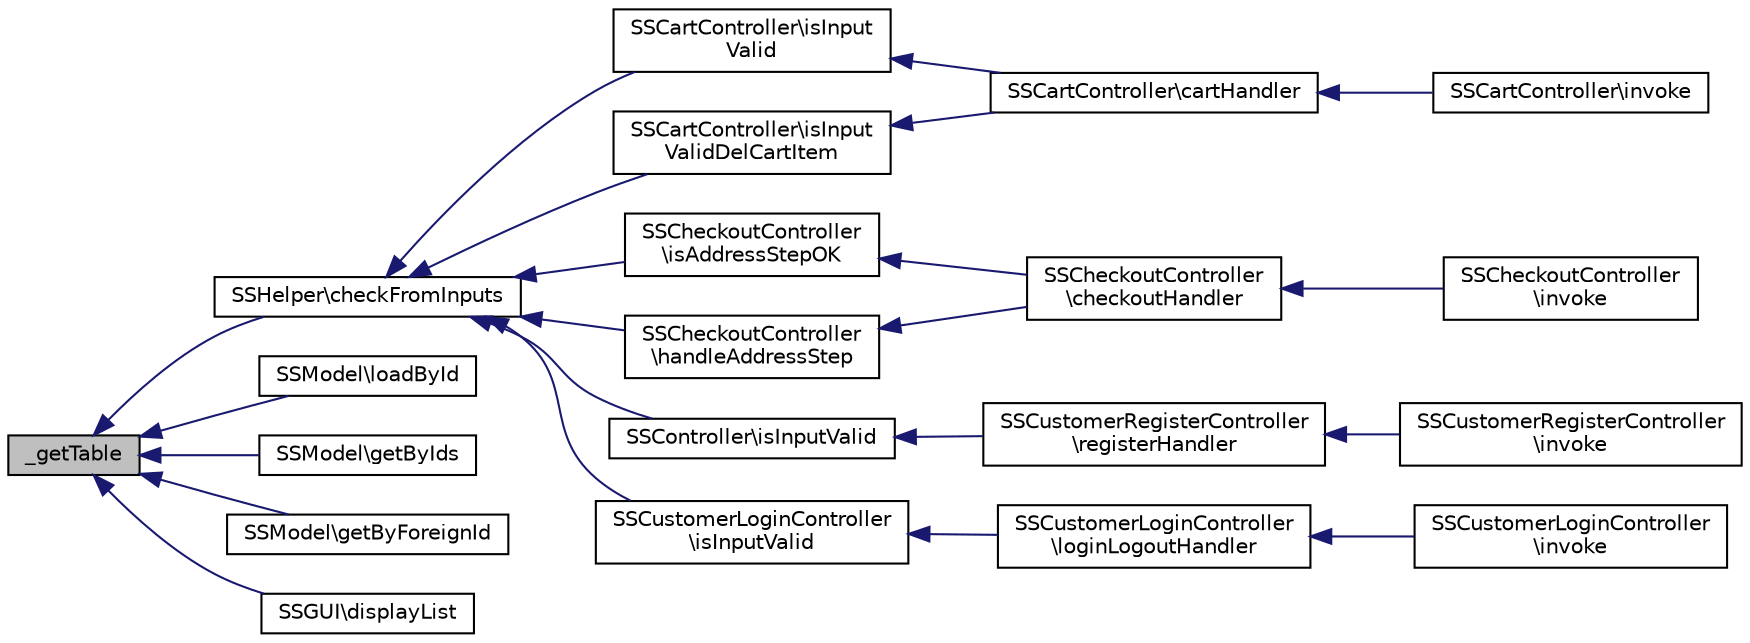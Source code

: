 digraph "_getTable"
{
  edge [fontname="Helvetica",fontsize="10",labelfontname="Helvetica",labelfontsize="10"];
  node [fontname="Helvetica",fontsize="10",shape=record];
  rankdir="LR";
  Node1 [label="_getTable",height=0.2,width=0.4,color="black", fillcolor="grey75", style="filled", fontcolor="black"];
  Node1 -> Node2 [dir="back",color="midnightblue",fontsize="10",style="solid",fontname="Helvetica"];
  Node2 [label="SSHelper\\checkFromInputs",height=0.2,width=0.4,color="black", fillcolor="white", style="filled",URL="$class_s_s_helper.html#aa5b72ccad634190aa632064e18c35216",tooltip="Formular Inputs überprüfen. "];
  Node2 -> Node3 [dir="back",color="midnightblue",fontsize="10",style="solid",fontname="Helvetica"];
  Node3 [label="SSCartController\\isInput\lValid",height=0.2,width=0.4,color="black", fillcolor="white", style="filled",URL="$class_s_s_cart_controller.html#a9798c65d2a3254277e5b7943c4e289fd",tooltip="Überprüfen der Formular Daten. "];
  Node3 -> Node4 [dir="back",color="midnightblue",fontsize="10",style="solid",fontname="Helvetica"];
  Node4 [label="SSCartController\\cartHandler",height=0.2,width=0.4,color="black", fillcolor="white", style="filled",URL="$class_s_s_cart_controller.html#a2c1bca073d30c416f2519f6df81e2ade",tooltip="Warenkorb Handler. "];
  Node4 -> Node5 [dir="back",color="midnightblue",fontsize="10",style="solid",fontname="Helvetica"];
  Node5 [label="SSCartController\\invoke",height=0.2,width=0.4,color="black", fillcolor="white", style="filled",URL="$class_s_s_cart_controller.html#a969cad912937b1e2e6e66b49d8148738",tooltip="Starter. "];
  Node2 -> Node6 [dir="back",color="midnightblue",fontsize="10",style="solid",fontname="Helvetica"];
  Node6 [label="SSCartController\\isInput\lValidDelCartItem",height=0.2,width=0.4,color="black", fillcolor="white", style="filled",URL="$class_s_s_cart_controller.html#a5241ac1c725fb8f183f2f6a375b068c8",tooltip="Überprüfen der Eingabe zum Artikel entfernen. "];
  Node6 -> Node4 [dir="back",color="midnightblue",fontsize="10",style="solid",fontname="Helvetica"];
  Node2 -> Node7 [dir="back",color="midnightblue",fontsize="10",style="solid",fontname="Helvetica"];
  Node7 [label="SSCheckoutController\l\\isAddressStepOK",height=0.2,width=0.4,color="black", fillcolor="white", style="filled",URL="$class_s_s_checkout_controller.html#a9df854ae91d98455f35fca3ebcfffe4f",tooltip="Prüfen ob Schritt ok. "];
  Node7 -> Node8 [dir="back",color="midnightblue",fontsize="10",style="solid",fontname="Helvetica"];
  Node8 [label="SSCheckoutController\l\\checkoutHandler",height=0.2,width=0.4,color="black", fillcolor="white", style="filled",URL="$class_s_s_checkout_controller.html#aa2a0d5ed77007dbe98a2be79f430971e"];
  Node8 -> Node9 [dir="back",color="midnightblue",fontsize="10",style="solid",fontname="Helvetica"];
  Node9 [label="SSCheckoutController\l\\invoke",height=0.2,width=0.4,color="black", fillcolor="white", style="filled",URL="$class_s_s_checkout_controller.html#a969cad912937b1e2e6e66b49d8148738"];
  Node2 -> Node10 [dir="back",color="midnightblue",fontsize="10",style="solid",fontname="Helvetica"];
  Node10 [label="SSCheckoutController\l\\handleAddressStep",height=0.2,width=0.4,color="black", fillcolor="white", style="filled",URL="$class_s_s_checkout_controller.html#a591ddd7bd573dd36b23cf23c3d6817e1",tooltip="Adresse Login-Handler. "];
  Node10 -> Node8 [dir="back",color="midnightblue",fontsize="10",style="solid",fontname="Helvetica"];
  Node2 -> Node11 [dir="back",color="midnightblue",fontsize="10",style="solid",fontname="Helvetica"];
  Node11 [label="SSController\\isInputValid",height=0.2,width=0.4,color="black", fillcolor="white", style="filled",URL="$class_s_s_controller.html#a9798c65d2a3254277e5b7943c4e289fd",tooltip="Benutzereingabe überprüfen. "];
  Node11 -> Node12 [dir="back",color="midnightblue",fontsize="10",style="solid",fontname="Helvetica"];
  Node12 [label="SSCustomerRegisterController\l\\registerHandler",height=0.2,width=0.4,color="black", fillcolor="white", style="filled",URL="$class_s_s_customer_register_controller.html#adddd117376568a7b87dad19df619c956",tooltip="Formular Daten speichern. "];
  Node12 -> Node13 [dir="back",color="midnightblue",fontsize="10",style="solid",fontname="Helvetica"];
  Node13 [label="SSCustomerRegisterController\l\\invoke",height=0.2,width=0.4,color="black", fillcolor="white", style="filled",URL="$class_s_s_customer_register_controller.html#a969cad912937b1e2e6e66b49d8148738",tooltip="Registrieren Starten. "];
  Node2 -> Node14 [dir="back",color="midnightblue",fontsize="10",style="solid",fontname="Helvetica"];
  Node14 [label="SSCustomerLoginController\l\\isInputValid",height=0.2,width=0.4,color="black", fillcolor="white", style="filled",URL="$class_s_s_customer_login_controller.html#a9798c65d2a3254277e5b7943c4e289fd",tooltip="Benutzereingabe überprüfen. "];
  Node14 -> Node15 [dir="back",color="midnightblue",fontsize="10",style="solid",fontname="Helvetica"];
  Node15 [label="SSCustomerLoginController\l\\loginLogoutHandler",height=0.2,width=0.4,color="black", fillcolor="white", style="filled",URL="$class_s_s_customer_login_controller.html#a1ec48b325777925c936a89a25214cb92",tooltip="Login / Logout Logik. "];
  Node15 -> Node16 [dir="back",color="midnightblue",fontsize="10",style="solid",fontname="Helvetica"];
  Node16 [label="SSCustomerLoginController\l\\invoke",height=0.2,width=0.4,color="black", fillcolor="white", style="filled",URL="$class_s_s_customer_login_controller.html#a969cad912937b1e2e6e66b49d8148738",tooltip="Start. "];
  Node1 -> Node17 [dir="back",color="midnightblue",fontsize="10",style="solid",fontname="Helvetica"];
  Node17 [label="SSModel\\loadById",height=0.2,width=0.4,color="black", fillcolor="white", style="filled",URL="$class_s_s_model.html#aaa52c32cdc5298be8f8b86d8b8fc16e5",tooltip="Datensatz laden. "];
  Node1 -> Node18 [dir="back",color="midnightblue",fontsize="10",style="solid",fontname="Helvetica"];
  Node18 [label="SSModel\\getByIds",height=0.2,width=0.4,color="black", fillcolor="white", style="filled",URL="$class_s_s_model.html#ab004368ffff7ccf403178e68458b42be",tooltip="Datensatz holen. "];
  Node1 -> Node19 [dir="back",color="midnightblue",fontsize="10",style="solid",fontname="Helvetica"];
  Node19 [label="SSModel\\getByForeignId",height=0.2,width=0.4,color="black", fillcolor="white", style="filled",URL="$class_s_s_model.html#a41c010a33856bd19a7629cfeb22cd7ee",tooltip="Datensatz nach FK holen. "];
  Node1 -> Node20 [dir="back",color="midnightblue",fontsize="10",style="solid",fontname="Helvetica"];
  Node20 [label="SSGUI\\displayList",height=0.2,width=0.4,color="black", fillcolor="white", style="filled",URL="$class_s_s_g_u_i.html#a0063dfc715e1bbbceeaca295a7eb812c"];
}
